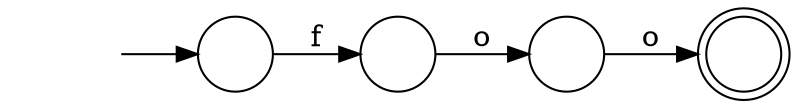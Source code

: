 digraph Automaton {
  rankdir = LR;
  0 [shape=circle,label=""];
  0 -> 2 [label="o"]
  1 [shape=circle,label=""];
  initial [shape=plaintext,label=""];
  initial -> 1
  1 -> 3 [label="f"]
  2 [shape=doublecircle,label=""];
  3 [shape=circle,label=""];
  3 -> 0 [label="o"]
}


